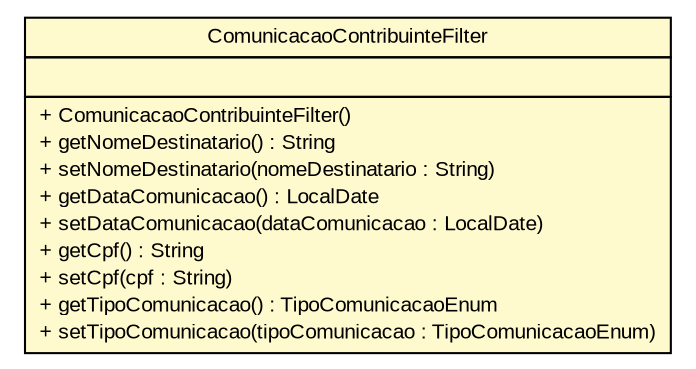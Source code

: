 #!/usr/local/bin/dot
#
# Class diagram 
# Generated by UMLGraph version R5_6 (http://www.umlgraph.org/)
#

digraph G {
	edge [fontname="arial",fontsize=10,labelfontname="arial",labelfontsize=10];
	node [fontname="arial",fontsize=10,shape=plaintext];
	nodesep=0.25;
	ranksep=0.5;
	// br.gov.to.sefaz.seg.business.consulta.service.filter.ComunicacaoContribuinteFilter
	c292851 [label=<<table title="br.gov.to.sefaz.seg.business.consulta.service.filter.ComunicacaoContribuinteFilter" border="0" cellborder="1" cellspacing="0" cellpadding="2" port="p" bgcolor="lemonChiffon" href="./ComunicacaoContribuinteFilter.html">
		<tr><td><table border="0" cellspacing="0" cellpadding="1">
<tr><td align="center" balign="center"> ComunicacaoContribuinteFilter </td></tr>
		</table></td></tr>
		<tr><td><table border="0" cellspacing="0" cellpadding="1">
<tr><td align="left" balign="left">  </td></tr>
		</table></td></tr>
		<tr><td><table border="0" cellspacing="0" cellpadding="1">
<tr><td align="left" balign="left"> + ComunicacaoContribuinteFilter() </td></tr>
<tr><td align="left" balign="left"> + getNomeDestinatario() : String </td></tr>
<tr><td align="left" balign="left"> + setNomeDestinatario(nomeDestinatario : String) </td></tr>
<tr><td align="left" balign="left"> + getDataComunicacao() : LocalDate </td></tr>
<tr><td align="left" balign="left"> + setDataComunicacao(dataComunicacao : LocalDate) </td></tr>
<tr><td align="left" balign="left"> + getCpf() : String </td></tr>
<tr><td align="left" balign="left"> + setCpf(cpf : String) </td></tr>
<tr><td align="left" balign="left"> + getTipoComunicacao() : TipoComunicacaoEnum </td></tr>
<tr><td align="left" balign="left"> + setTipoComunicacao(tipoComunicacao : TipoComunicacaoEnum) </td></tr>
		</table></td></tr>
		</table>>, URL="./ComunicacaoContribuinteFilter.html", fontname="arial", fontcolor="black", fontsize=10.0];
}

